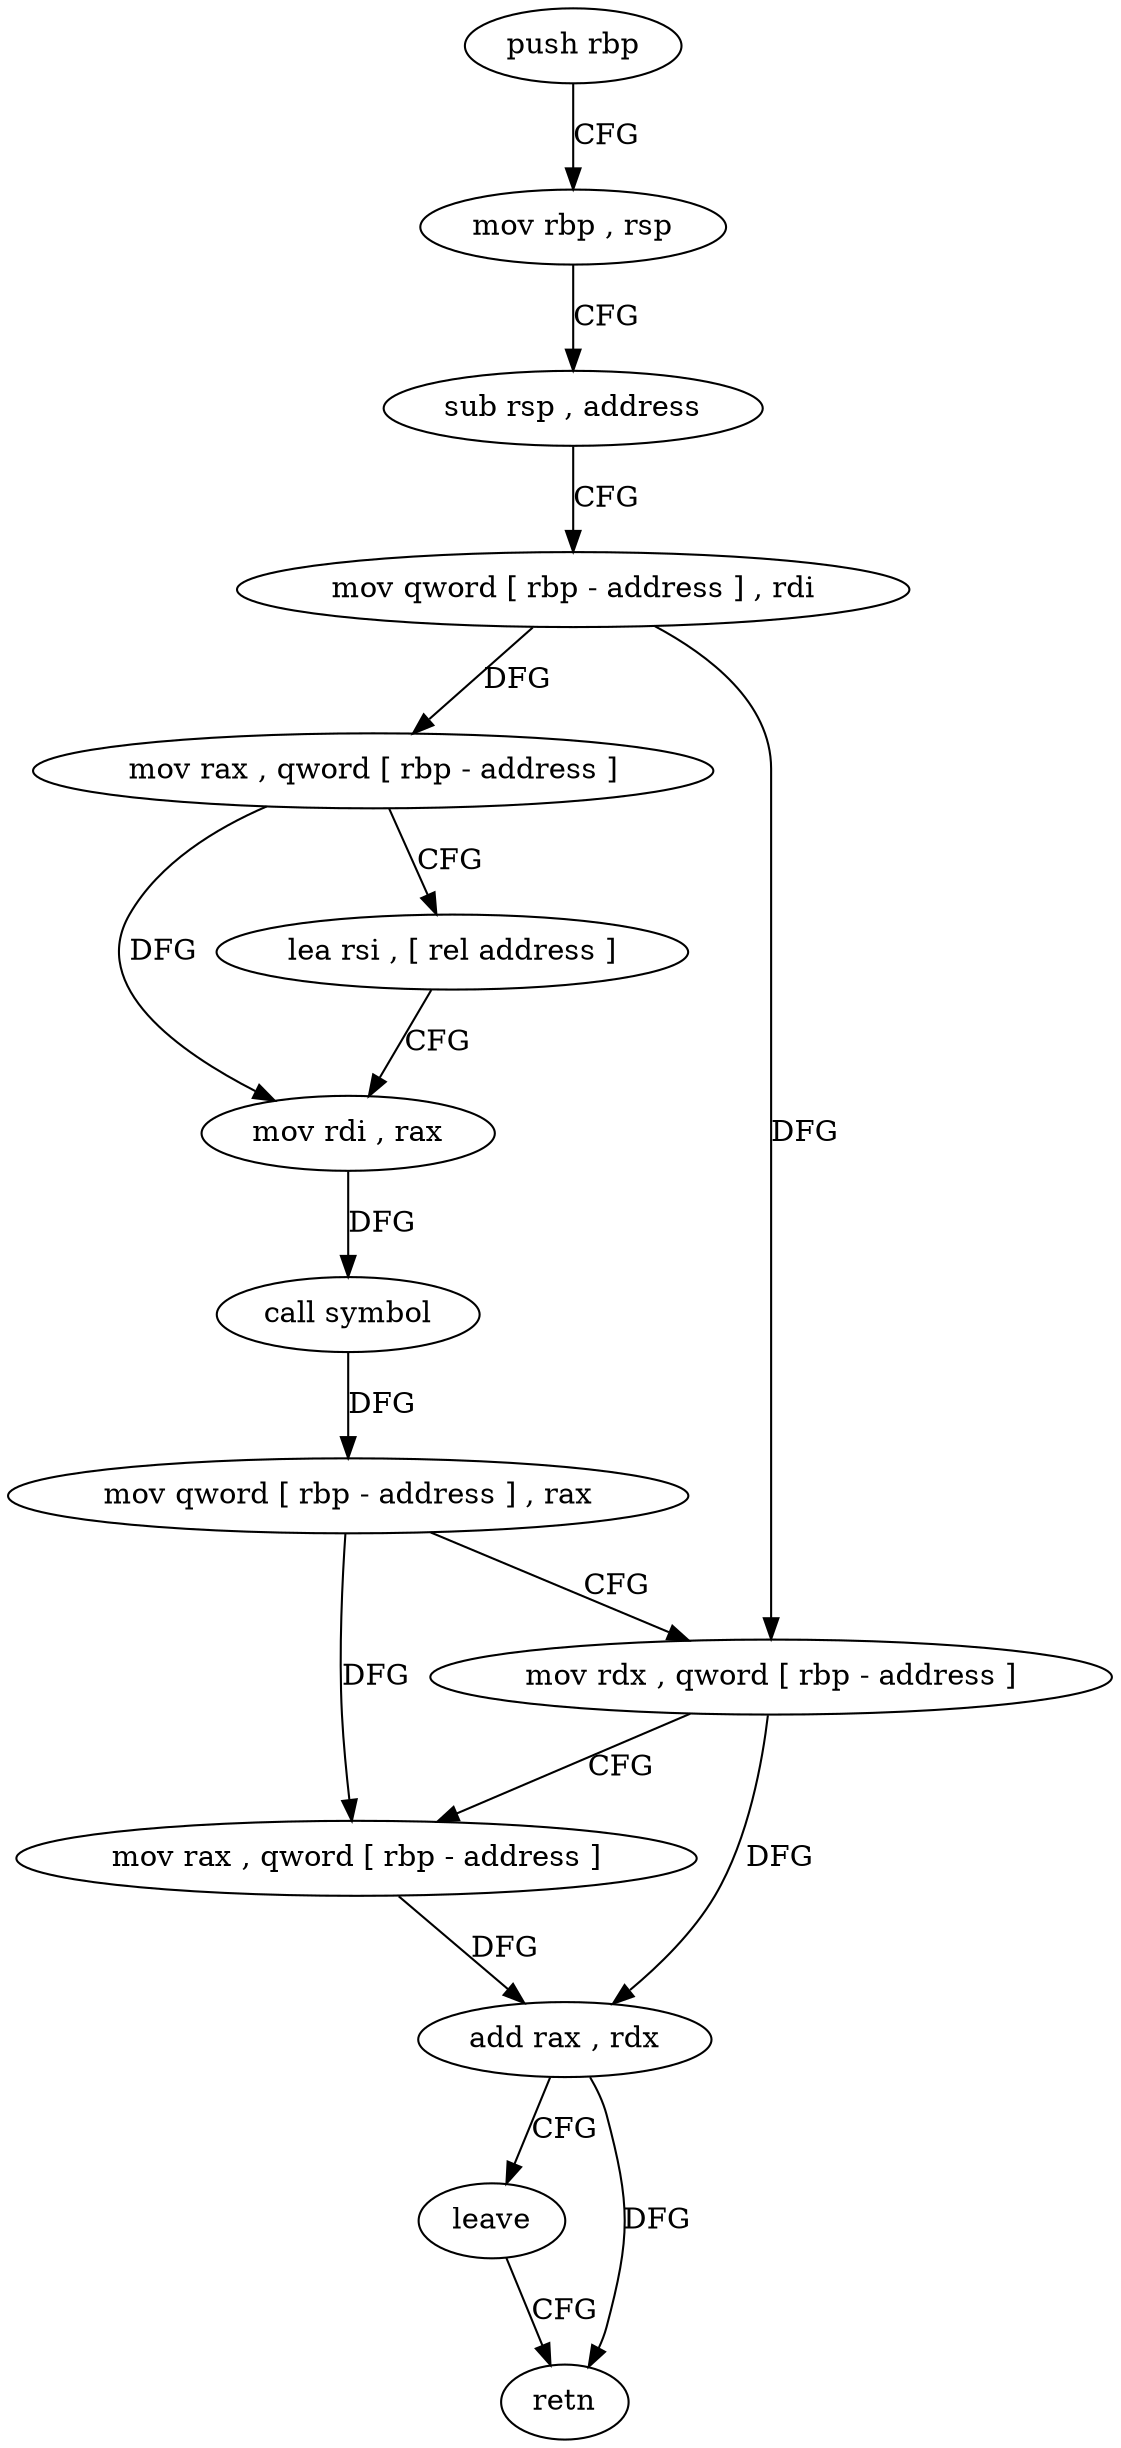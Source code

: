 digraph "func" {
"204298" [label = "push rbp" ]
"204299" [label = "mov rbp , rsp" ]
"204302" [label = "sub rsp , address" ]
"204306" [label = "mov qword [ rbp - address ] , rdi" ]
"204310" [label = "mov rax , qword [ rbp - address ]" ]
"204314" [label = "lea rsi , [ rel address ]" ]
"204321" [label = "mov rdi , rax" ]
"204324" [label = "call symbol" ]
"204329" [label = "mov qword [ rbp - address ] , rax" ]
"204333" [label = "mov rdx , qword [ rbp - address ]" ]
"204337" [label = "mov rax , qword [ rbp - address ]" ]
"204341" [label = "add rax , rdx" ]
"204344" [label = "leave" ]
"204345" [label = "retn" ]
"204298" -> "204299" [ label = "CFG" ]
"204299" -> "204302" [ label = "CFG" ]
"204302" -> "204306" [ label = "CFG" ]
"204306" -> "204310" [ label = "DFG" ]
"204306" -> "204333" [ label = "DFG" ]
"204310" -> "204314" [ label = "CFG" ]
"204310" -> "204321" [ label = "DFG" ]
"204314" -> "204321" [ label = "CFG" ]
"204321" -> "204324" [ label = "DFG" ]
"204324" -> "204329" [ label = "DFG" ]
"204329" -> "204333" [ label = "CFG" ]
"204329" -> "204337" [ label = "DFG" ]
"204333" -> "204337" [ label = "CFG" ]
"204333" -> "204341" [ label = "DFG" ]
"204337" -> "204341" [ label = "DFG" ]
"204341" -> "204344" [ label = "CFG" ]
"204341" -> "204345" [ label = "DFG" ]
"204344" -> "204345" [ label = "CFG" ]
}
